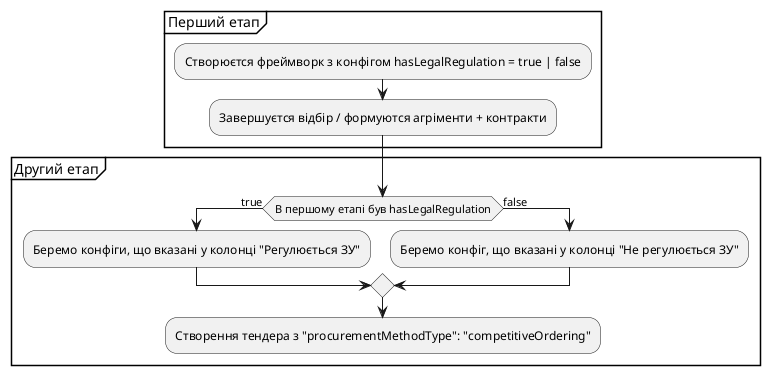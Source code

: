 @startuml


partition "Перший етап" {

    :Створюєтся фреймворк з конфігом hasLegalRegulation = true | false;
    :Завершуєтся відбір / формуются агріменти + контракти;

}

partition "Другий етап" {
    if (В першому етапі був hasLegalRegulation) then (true)
        :Беремо конфіги, що вказані у колонці "Регулюється ЗУ";


    else (false)
        :Беремо конфіг, що вказані у колонці "Не регулюється ЗУ";

    endif
    :Створення тендера з "procurementMethodType": "competitiveOrdering";
}





@enduml